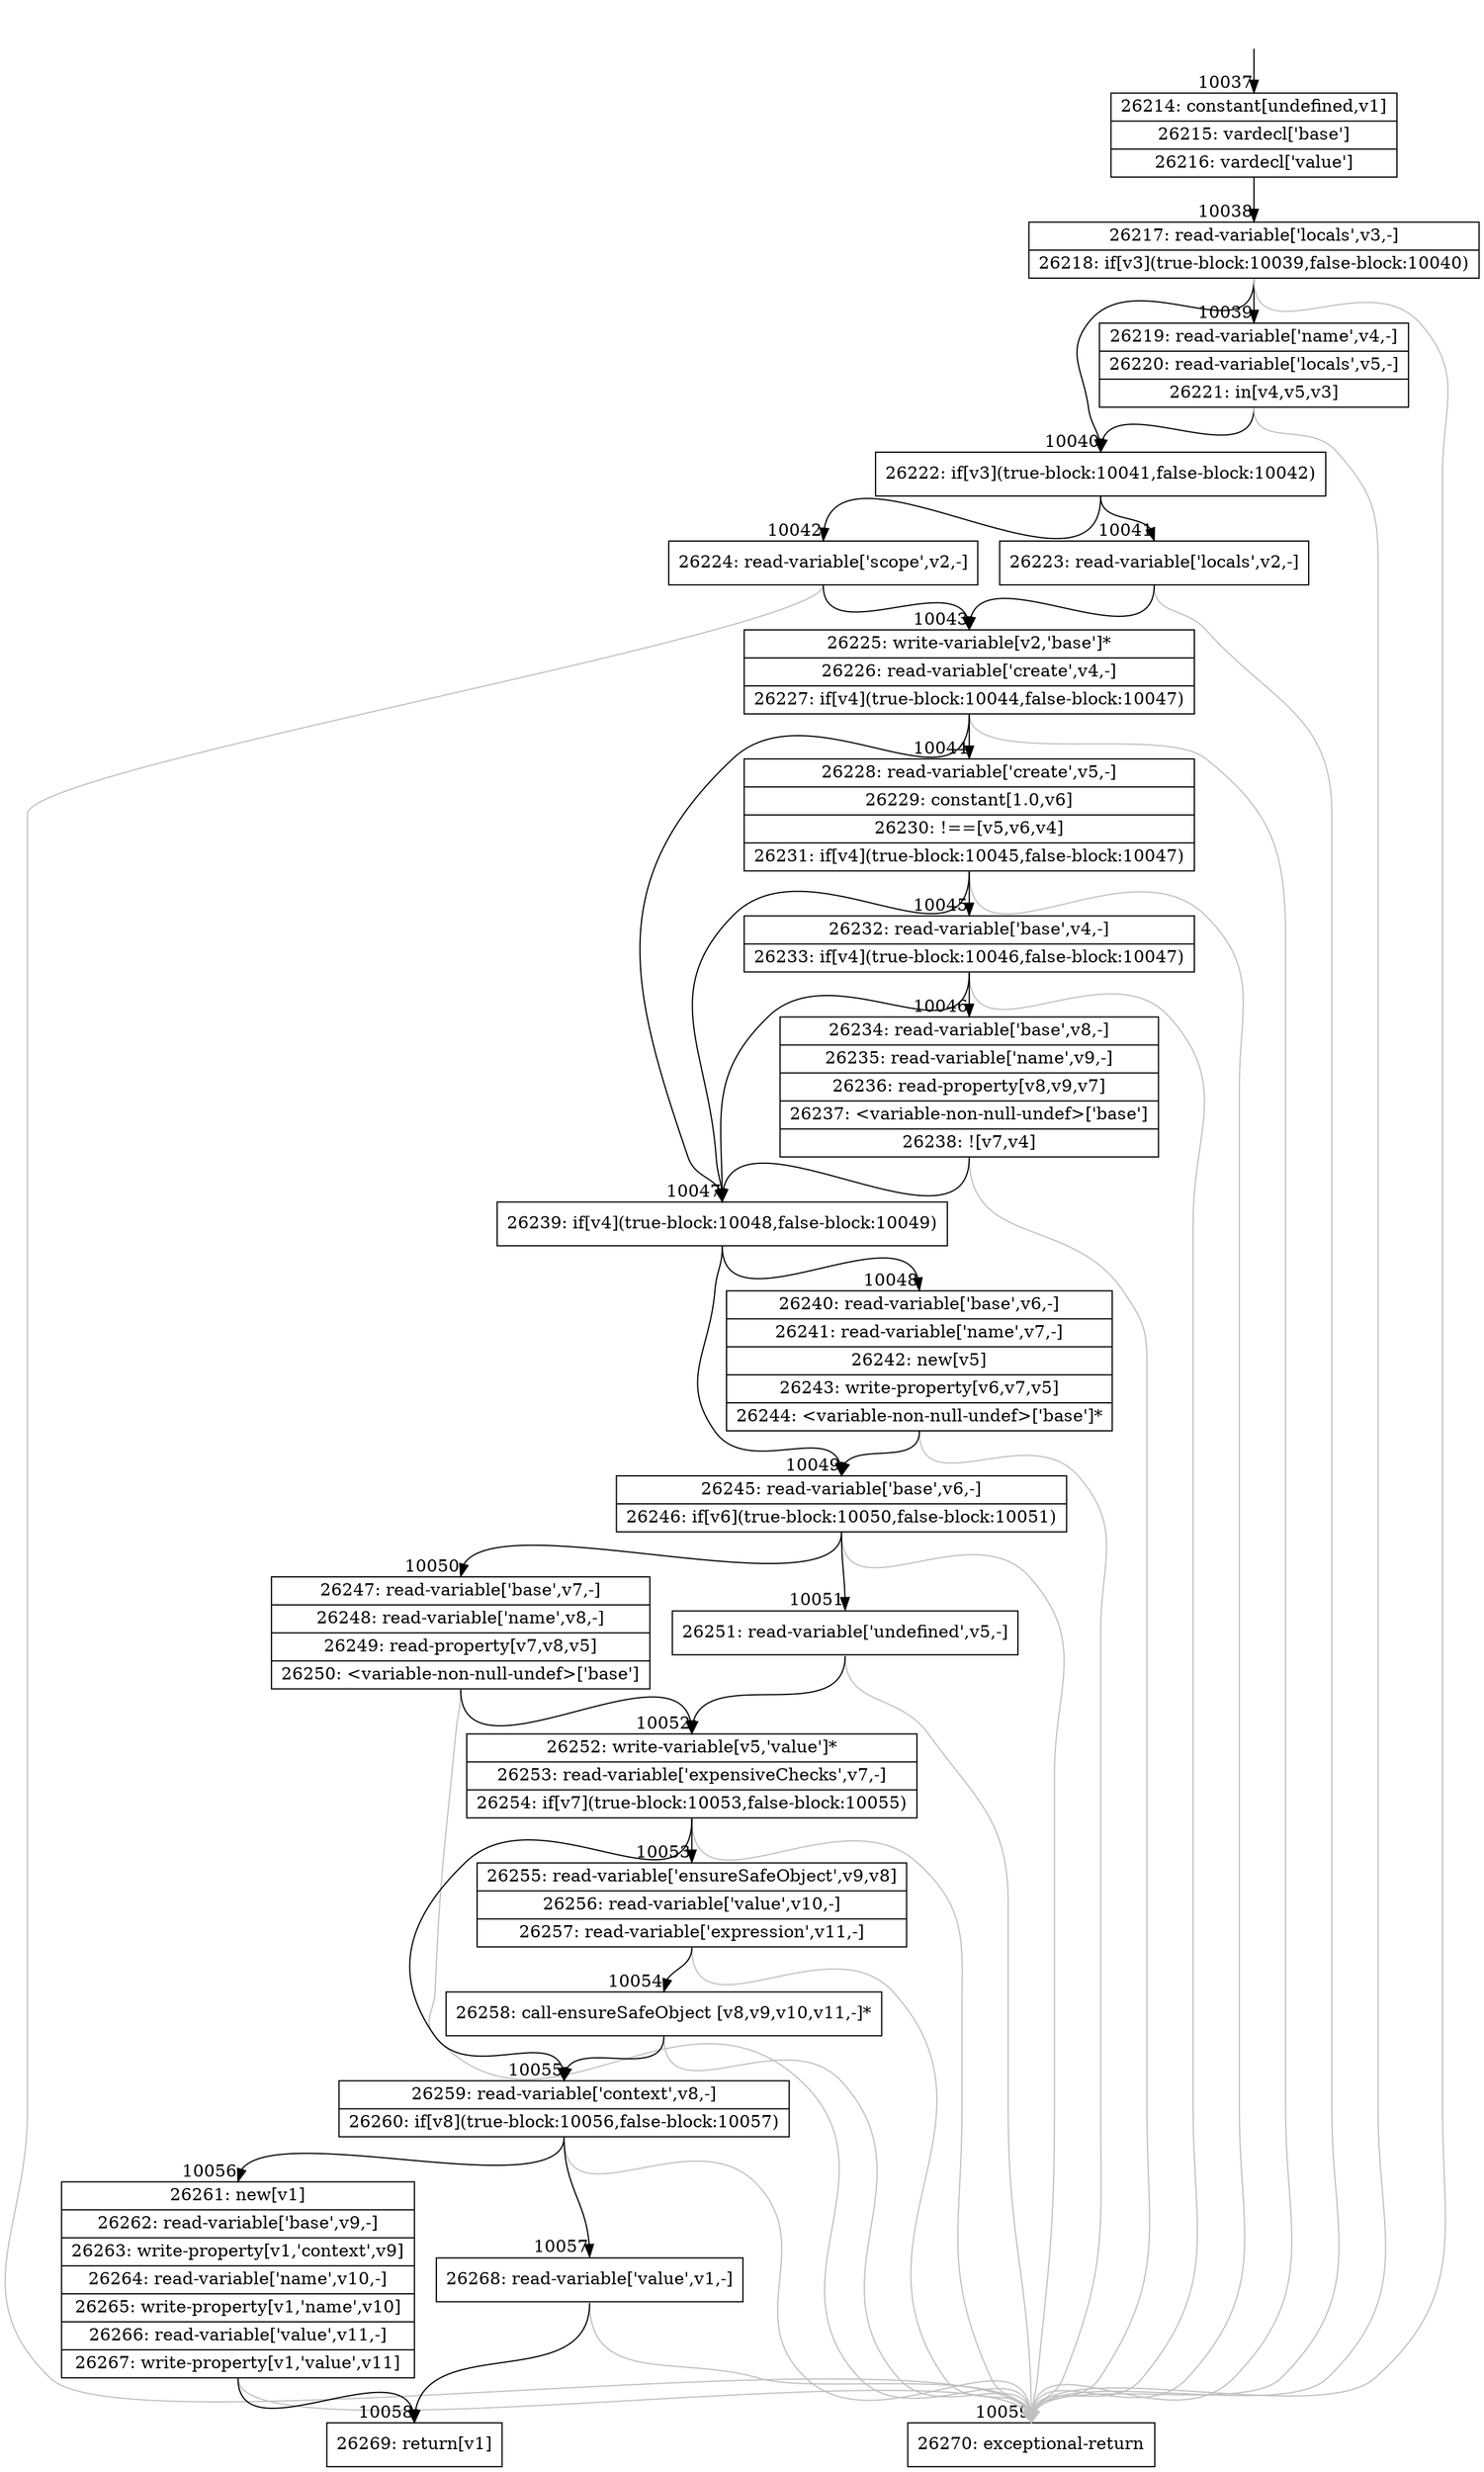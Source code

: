 digraph {
rankdir="TD"
BB_entry756[shape=none,label=""];
BB_entry756 -> BB10037 [tailport=s, headport=n, headlabel="    10037"]
BB10037 [shape=record label="{26214: constant[undefined,v1]|26215: vardecl['base']|26216: vardecl['value']}" ] 
BB10037 -> BB10038 [tailport=s, headport=n, headlabel="      10038"]
BB10038 [shape=record label="{26217: read-variable['locals',v3,-]|26218: if[v3](true-block:10039,false-block:10040)}" ] 
BB10038 -> BB10040 [tailport=s, headport=n, headlabel="      10040"]
BB10038 -> BB10039 [tailport=s, headport=n, headlabel="      10039"]
BB10038 -> BB10059 [tailport=s, headport=n, color=gray, headlabel="      10059"]
BB10039 [shape=record label="{26219: read-variable['name',v4,-]|26220: read-variable['locals',v5,-]|26221: in[v4,v5,v3]}" ] 
BB10039 -> BB10040 [tailport=s, headport=n]
BB10039 -> BB10059 [tailport=s, headport=n, color=gray]
BB10040 [shape=record label="{26222: if[v3](true-block:10041,false-block:10042)}" ] 
BB10040 -> BB10041 [tailport=s, headport=n, headlabel="      10041"]
BB10040 -> BB10042 [tailport=s, headport=n, headlabel="      10042"]
BB10041 [shape=record label="{26223: read-variable['locals',v2,-]}" ] 
BB10041 -> BB10043 [tailport=s, headport=n, headlabel="      10043"]
BB10041 -> BB10059 [tailport=s, headport=n, color=gray]
BB10042 [shape=record label="{26224: read-variable['scope',v2,-]}" ] 
BB10042 -> BB10043 [tailport=s, headport=n]
BB10042 -> BB10059 [tailport=s, headport=n, color=gray]
BB10043 [shape=record label="{26225: write-variable[v2,'base']*|26226: read-variable['create',v4,-]|26227: if[v4](true-block:10044,false-block:10047)}" ] 
BB10043 -> BB10047 [tailport=s, headport=n, headlabel="      10047"]
BB10043 -> BB10044 [tailport=s, headport=n, headlabel="      10044"]
BB10043 -> BB10059 [tailport=s, headport=n, color=gray]
BB10044 [shape=record label="{26228: read-variable['create',v5,-]|26229: constant[1.0,v6]|26230: !==[v5,v6,v4]|26231: if[v4](true-block:10045,false-block:10047)}" ] 
BB10044 -> BB10047 [tailport=s, headport=n]
BB10044 -> BB10045 [tailport=s, headport=n, headlabel="      10045"]
BB10044 -> BB10059 [tailport=s, headport=n, color=gray]
BB10045 [shape=record label="{26232: read-variable['base',v4,-]|26233: if[v4](true-block:10046,false-block:10047)}" ] 
BB10045 -> BB10047 [tailport=s, headport=n]
BB10045 -> BB10046 [tailport=s, headport=n, headlabel="      10046"]
BB10045 -> BB10059 [tailport=s, headport=n, color=gray]
BB10046 [shape=record label="{26234: read-variable['base',v8,-]|26235: read-variable['name',v9,-]|26236: read-property[v8,v9,v7]|26237: \<variable-non-null-undef\>['base']|26238: ![v7,v4]}" ] 
BB10046 -> BB10047 [tailport=s, headport=n]
BB10046 -> BB10059 [tailport=s, headport=n, color=gray]
BB10047 [shape=record label="{26239: if[v4](true-block:10048,false-block:10049)}" ] 
BB10047 -> BB10048 [tailport=s, headport=n, headlabel="      10048"]
BB10047 -> BB10049 [tailport=s, headport=n, headlabel="      10049"]
BB10048 [shape=record label="{26240: read-variable['base',v6,-]|26241: read-variable['name',v7,-]|26242: new[v5]|26243: write-property[v6,v7,v5]|26244: \<variable-non-null-undef\>['base']*}" ] 
BB10048 -> BB10049 [tailport=s, headport=n]
BB10048 -> BB10059 [tailport=s, headport=n, color=gray]
BB10049 [shape=record label="{26245: read-variable['base',v6,-]|26246: if[v6](true-block:10050,false-block:10051)}" ] 
BB10049 -> BB10050 [tailport=s, headport=n, headlabel="      10050"]
BB10049 -> BB10051 [tailport=s, headport=n, headlabel="      10051"]
BB10049 -> BB10059 [tailport=s, headport=n, color=gray]
BB10050 [shape=record label="{26247: read-variable['base',v7,-]|26248: read-variable['name',v8,-]|26249: read-property[v7,v8,v5]|26250: \<variable-non-null-undef\>['base']}" ] 
BB10050 -> BB10052 [tailport=s, headport=n, headlabel="      10052"]
BB10050 -> BB10059 [tailport=s, headport=n, color=gray]
BB10051 [shape=record label="{26251: read-variable['undefined',v5,-]}" ] 
BB10051 -> BB10052 [tailport=s, headport=n]
BB10051 -> BB10059 [tailport=s, headport=n, color=gray]
BB10052 [shape=record label="{26252: write-variable[v5,'value']*|26253: read-variable['expensiveChecks',v7,-]|26254: if[v7](true-block:10053,false-block:10055)}" ] 
BB10052 -> BB10053 [tailport=s, headport=n, headlabel="      10053"]
BB10052 -> BB10055 [tailport=s, headport=n, headlabel="      10055"]
BB10052 -> BB10059 [tailport=s, headport=n, color=gray]
BB10053 [shape=record label="{26255: read-variable['ensureSafeObject',v9,v8]|26256: read-variable['value',v10,-]|26257: read-variable['expression',v11,-]}" ] 
BB10053 -> BB10054 [tailport=s, headport=n, headlabel="      10054"]
BB10053 -> BB10059 [tailport=s, headport=n, color=gray]
BB10054 [shape=record label="{26258: call-ensureSafeObject [v8,v9,v10,v11,-]*}" ] 
BB10054 -> BB10055 [tailport=s, headport=n]
BB10054 -> BB10059 [tailport=s, headport=n, color=gray]
BB10055 [shape=record label="{26259: read-variable['context',v8,-]|26260: if[v8](true-block:10056,false-block:10057)}" ] 
BB10055 -> BB10056 [tailport=s, headport=n, headlabel="      10056"]
BB10055 -> BB10057 [tailport=s, headport=n, headlabel="      10057"]
BB10055 -> BB10059 [tailport=s, headport=n, color=gray]
BB10056 [shape=record label="{26261: new[v1]|26262: read-variable['base',v9,-]|26263: write-property[v1,'context',v9]|26264: read-variable['name',v10,-]|26265: write-property[v1,'name',v10]|26266: read-variable['value',v11,-]|26267: write-property[v1,'value',v11]}" ] 
BB10056 -> BB10058 [tailport=s, headport=n, headlabel="      10058"]
BB10056 -> BB10059 [tailport=s, headport=n, color=gray]
BB10057 [shape=record label="{26268: read-variable['value',v1,-]}" ] 
BB10057 -> BB10058 [tailport=s, headport=n]
BB10057 -> BB10059 [tailport=s, headport=n, color=gray]
BB10058 [shape=record label="{26269: return[v1]}" ] 
BB10059 [shape=record label="{26270: exceptional-return}" ] 
//#$~ 13885
}
